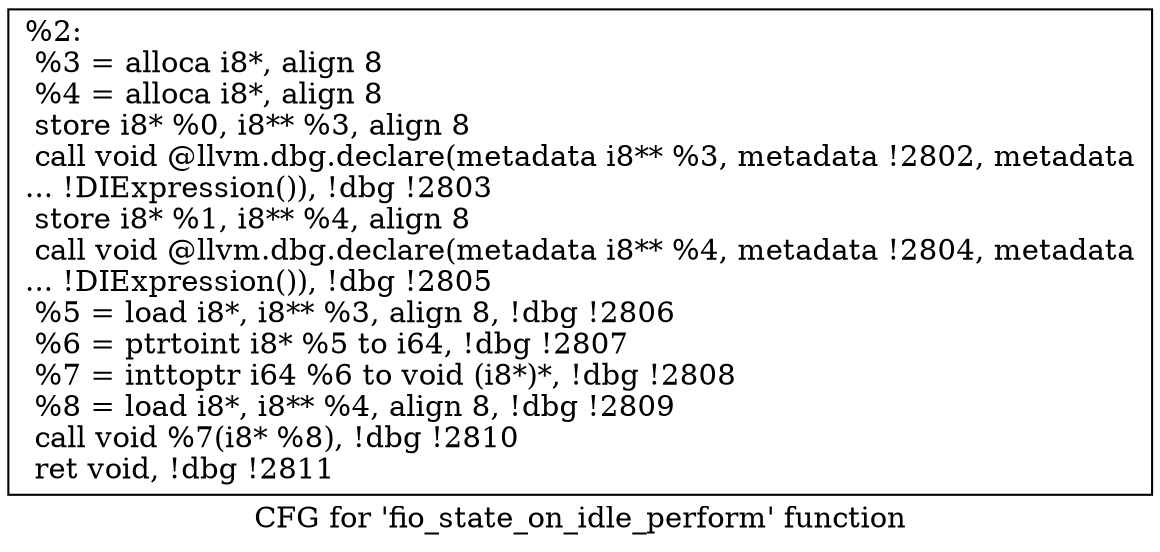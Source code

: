 digraph "CFG for 'fio_state_on_idle_perform' function" {
	label="CFG for 'fio_state_on_idle_perform' function";

	Node0x5568513ed5e0 [shape=record,label="{%2:\l  %3 = alloca i8*, align 8\l  %4 = alloca i8*, align 8\l  store i8* %0, i8** %3, align 8\l  call void @llvm.dbg.declare(metadata i8** %3, metadata !2802, metadata\l... !DIExpression()), !dbg !2803\l  store i8* %1, i8** %4, align 8\l  call void @llvm.dbg.declare(metadata i8** %4, metadata !2804, metadata\l... !DIExpression()), !dbg !2805\l  %5 = load i8*, i8** %3, align 8, !dbg !2806\l  %6 = ptrtoint i8* %5 to i64, !dbg !2807\l  %7 = inttoptr i64 %6 to void (i8*)*, !dbg !2808\l  %8 = load i8*, i8** %4, align 8, !dbg !2809\l  call void %7(i8* %8), !dbg !2810\l  ret void, !dbg !2811\l}"];
}
